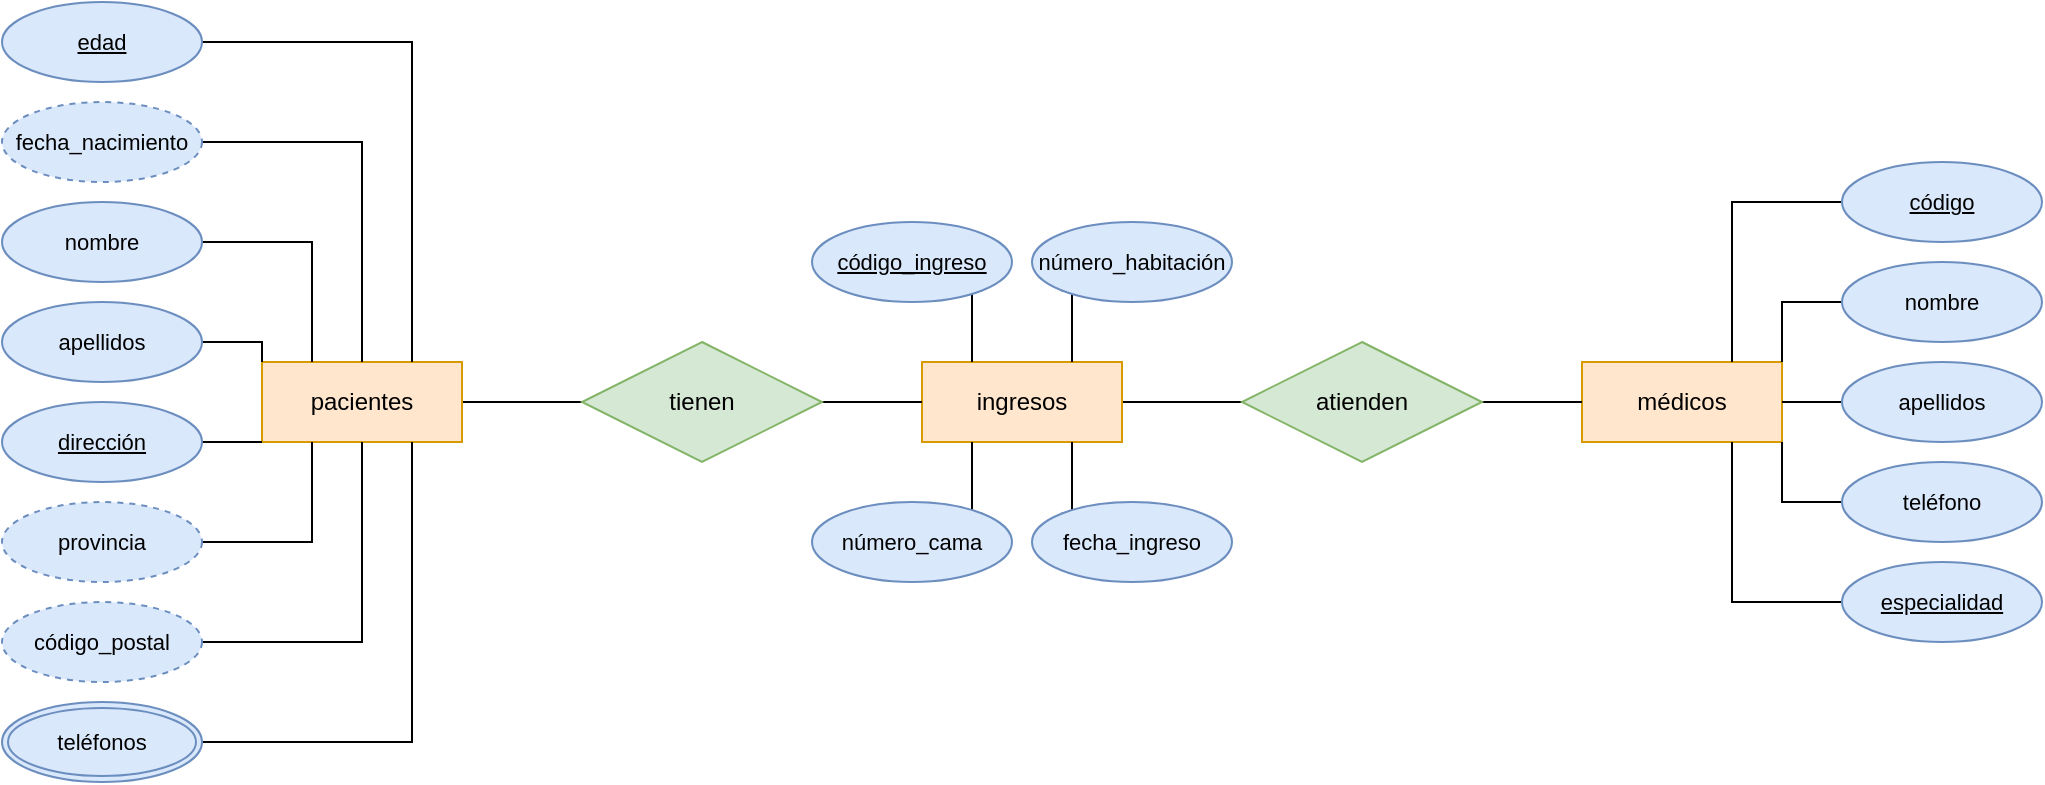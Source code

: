 <mxfile version="22.1.3" type="github">
  <diagram name="Página-1" id="IAEdC-_NnEa2JzYTUQMX">
    <mxGraphModel dx="2069" dy="831" grid="1" gridSize="10" guides="1" tooltips="1" connect="1" arrows="1" fold="1" page="1" pageScale="1" pageWidth="827" pageHeight="1169" math="0" shadow="0">
      <root>
        <mxCell id="0" />
        <mxCell id="1" parent="0" />
        <mxCell id="pMwjdMIliSxabNnvG3Ax-6" style="edgeStyle=orthogonalEdgeStyle;rounded=0;orthogonalLoop=1;jettySize=auto;html=1;exitX=1;exitY=0.5;exitDx=0;exitDy=0;entryX=0;entryY=0.5;entryDx=0;entryDy=0;endArrow=none;endFill=0;" edge="1" parent="1" source="pMwjdMIliSxabNnvG3Ax-1" target="pMwjdMIliSxabNnvG3Ax-4">
          <mxGeometry relative="1" as="geometry" />
        </mxCell>
        <mxCell id="pMwjdMIliSxabNnvG3Ax-1" value="pacientes" style="whiteSpace=wrap;html=1;align=center;fillColor=#ffe6cc;strokeColor=#d79b00;" vertex="1" parent="1">
          <mxGeometry x="110" y="300" width="100" height="40" as="geometry" />
        </mxCell>
        <mxCell id="pMwjdMIliSxabNnvG3Ax-8" style="edgeStyle=orthogonalEdgeStyle;shape=connector;rounded=0;orthogonalLoop=1;jettySize=auto;html=1;exitX=1;exitY=0.5;exitDx=0;exitDy=0;entryX=0;entryY=0.5;entryDx=0;entryDy=0;labelBackgroundColor=default;strokeColor=default;align=center;verticalAlign=middle;fontFamily=Helvetica;fontSize=11;fontColor=default;endArrow=none;endFill=0;" edge="1" parent="1" source="pMwjdMIliSxabNnvG3Ax-2" target="pMwjdMIliSxabNnvG3Ax-5">
          <mxGeometry relative="1" as="geometry" />
        </mxCell>
        <mxCell id="pMwjdMIliSxabNnvG3Ax-2" value="ingresos" style="whiteSpace=wrap;html=1;align=center;fillColor=#ffe6cc;strokeColor=#d79b00;" vertex="1" parent="1">
          <mxGeometry x="440" y="300" width="100" height="40" as="geometry" />
        </mxCell>
        <mxCell id="pMwjdMIliSxabNnvG3Ax-3" value="médicos" style="whiteSpace=wrap;html=1;align=center;fillColor=#ffe6cc;strokeColor=#d79b00;" vertex="1" parent="1">
          <mxGeometry x="770" y="300" width="100" height="40" as="geometry" />
        </mxCell>
        <mxCell id="pMwjdMIliSxabNnvG3Ax-7" style="edgeStyle=orthogonalEdgeStyle;shape=connector;rounded=0;orthogonalLoop=1;jettySize=auto;html=1;exitX=1;exitY=0.5;exitDx=0;exitDy=0;entryX=0;entryY=0.5;entryDx=0;entryDy=0;labelBackgroundColor=default;strokeColor=default;align=center;verticalAlign=middle;fontFamily=Helvetica;fontSize=11;fontColor=default;endArrow=none;endFill=0;" edge="1" parent="1" source="pMwjdMIliSxabNnvG3Ax-4" target="pMwjdMIliSxabNnvG3Ax-2">
          <mxGeometry relative="1" as="geometry" />
        </mxCell>
        <mxCell id="pMwjdMIliSxabNnvG3Ax-4" value="tienen" style="shape=rhombus;perimeter=rhombusPerimeter;whiteSpace=wrap;html=1;align=center;fillColor=#d5e8d4;strokeColor=#82b366;" vertex="1" parent="1">
          <mxGeometry x="270" y="290" width="120" height="60" as="geometry" />
        </mxCell>
        <mxCell id="pMwjdMIliSxabNnvG3Ax-9" style="edgeStyle=orthogonalEdgeStyle;shape=connector;rounded=0;orthogonalLoop=1;jettySize=auto;html=1;exitX=1;exitY=0.5;exitDx=0;exitDy=0;entryX=0;entryY=0.5;entryDx=0;entryDy=0;labelBackgroundColor=default;strokeColor=default;align=center;verticalAlign=middle;fontFamily=Helvetica;fontSize=11;fontColor=default;endArrow=none;endFill=0;" edge="1" parent="1" source="pMwjdMIliSxabNnvG3Ax-5" target="pMwjdMIliSxabNnvG3Ax-3">
          <mxGeometry relative="1" as="geometry" />
        </mxCell>
        <mxCell id="pMwjdMIliSxabNnvG3Ax-5" value="atienden" style="shape=rhombus;perimeter=rhombusPerimeter;whiteSpace=wrap;html=1;align=center;fillColor=#d5e8d4;strokeColor=#82b366;" vertex="1" parent="1">
          <mxGeometry x="600" y="290" width="120" height="60" as="geometry" />
        </mxCell>
        <mxCell id="pMwjdMIliSxabNnvG3Ax-20" style="edgeStyle=orthogonalEdgeStyle;shape=connector;rounded=0;orthogonalLoop=1;jettySize=auto;html=1;exitX=1;exitY=0.5;exitDx=0;exitDy=0;entryX=0;entryY=0;entryDx=0;entryDy=0;labelBackgroundColor=default;strokeColor=default;align=center;verticalAlign=middle;fontFamily=Helvetica;fontSize=11;fontColor=default;endArrow=none;endFill=0;" edge="1" parent="1" source="pMwjdMIliSxabNnvG3Ax-10" target="pMwjdMIliSxabNnvG3Ax-1">
          <mxGeometry relative="1" as="geometry" />
        </mxCell>
        <mxCell id="pMwjdMIliSxabNnvG3Ax-10" value="apellidos" style="ellipse;whiteSpace=wrap;html=1;align=center;fontFamily=Helvetica;fontSize=11;fillColor=#dae8fc;strokeColor=#6c8ebf;" vertex="1" parent="1">
          <mxGeometry x="-20" y="270" width="100" height="40" as="geometry" />
        </mxCell>
        <mxCell id="pMwjdMIliSxabNnvG3Ax-23" style="edgeStyle=orthogonalEdgeStyle;shape=connector;rounded=0;orthogonalLoop=1;jettySize=auto;html=1;exitX=1;exitY=0.5;exitDx=0;exitDy=0;entryX=0.25;entryY=0;entryDx=0;entryDy=0;labelBackgroundColor=default;strokeColor=default;align=center;verticalAlign=middle;fontFamily=Helvetica;fontSize=11;fontColor=default;endArrow=none;endFill=0;" edge="1" parent="1" source="pMwjdMIliSxabNnvG3Ax-11" target="pMwjdMIliSxabNnvG3Ax-1">
          <mxGeometry relative="1" as="geometry" />
        </mxCell>
        <mxCell id="pMwjdMIliSxabNnvG3Ax-11" value="nombre" style="ellipse;whiteSpace=wrap;html=1;align=center;fontFamily=Helvetica;fontSize=11;fillColor=#dae8fc;strokeColor=#6c8ebf;" vertex="1" parent="1">
          <mxGeometry x="-20" y="220" width="100" height="40" as="geometry" />
        </mxCell>
        <mxCell id="pMwjdMIliSxabNnvG3Ax-26" style="edgeStyle=orthogonalEdgeStyle;shape=connector;rounded=0;orthogonalLoop=1;jettySize=auto;html=1;exitX=1;exitY=0.5;exitDx=0;exitDy=0;entryX=0.25;entryY=1;entryDx=0;entryDy=0;labelBackgroundColor=default;strokeColor=default;align=center;verticalAlign=middle;fontFamily=Helvetica;fontSize=11;fontColor=default;endArrow=none;endFill=0;" edge="1" parent="1" source="pMwjdMIliSxabNnvG3Ax-12" target="pMwjdMIliSxabNnvG3Ax-1">
          <mxGeometry relative="1" as="geometry" />
        </mxCell>
        <mxCell id="pMwjdMIliSxabNnvG3Ax-12" value="provincia" style="ellipse;whiteSpace=wrap;html=1;align=center;fontFamily=Helvetica;fontSize=11;fillColor=#dae8fc;strokeColor=#6c8ebf;dashed=1;" vertex="1" parent="1">
          <mxGeometry x="-20" y="370" width="100" height="40" as="geometry" />
        </mxCell>
        <mxCell id="pMwjdMIliSxabNnvG3Ax-21" style="edgeStyle=orthogonalEdgeStyle;shape=connector;rounded=0;orthogonalLoop=1;jettySize=auto;html=1;exitX=1;exitY=0.5;exitDx=0;exitDy=0;entryX=0;entryY=1;entryDx=0;entryDy=0;labelBackgroundColor=default;strokeColor=default;align=center;verticalAlign=middle;fontFamily=Helvetica;fontSize=11;fontColor=default;endArrow=none;endFill=0;" edge="1" parent="1" source="pMwjdMIliSxabNnvG3Ax-13" target="pMwjdMIliSxabNnvG3Ax-1">
          <mxGeometry relative="1" as="geometry" />
        </mxCell>
        <mxCell id="pMwjdMIliSxabNnvG3Ax-13" value="dirección" style="ellipse;whiteSpace=wrap;html=1;align=center;fontFamily=Helvetica;fontSize=11;fillColor=#dae8fc;strokeColor=#6c8ebf;fontStyle=4" vertex="1" parent="1">
          <mxGeometry x="-20" y="320" width="100" height="40" as="geometry" />
        </mxCell>
        <mxCell id="pMwjdMIliSxabNnvG3Ax-27" style="edgeStyle=orthogonalEdgeStyle;shape=connector;rounded=0;orthogonalLoop=1;jettySize=auto;html=1;exitX=1;exitY=0.5;exitDx=0;exitDy=0;entryX=0.5;entryY=1;entryDx=0;entryDy=0;labelBackgroundColor=default;strokeColor=default;align=center;verticalAlign=middle;fontFamily=Helvetica;fontSize=11;fontColor=default;endArrow=none;endFill=0;" edge="1" parent="1" source="pMwjdMIliSxabNnvG3Ax-15" target="pMwjdMIliSxabNnvG3Ax-1">
          <mxGeometry relative="1" as="geometry" />
        </mxCell>
        <mxCell id="pMwjdMIliSxabNnvG3Ax-15" value="código_postal" style="ellipse;whiteSpace=wrap;html=1;align=center;fontFamily=Helvetica;fontSize=11;fillColor=#dae8fc;strokeColor=#6c8ebf;dashed=1;" vertex="1" parent="1">
          <mxGeometry x="-20" y="420" width="100" height="40" as="geometry" />
        </mxCell>
        <mxCell id="pMwjdMIliSxabNnvG3Ax-28" style="edgeStyle=orthogonalEdgeStyle;shape=connector;rounded=0;orthogonalLoop=1;jettySize=auto;html=1;exitX=1;exitY=0.5;exitDx=0;exitDy=0;entryX=0.75;entryY=1;entryDx=0;entryDy=0;labelBackgroundColor=default;strokeColor=default;align=center;verticalAlign=middle;fontFamily=Helvetica;fontSize=11;fontColor=default;endArrow=none;endFill=0;" edge="1" parent="1" source="pMwjdMIliSxabNnvG3Ax-17" target="pMwjdMIliSxabNnvG3Ax-1">
          <mxGeometry relative="1" as="geometry" />
        </mxCell>
        <mxCell id="pMwjdMIliSxabNnvG3Ax-17" value="teléfonos" style="ellipse;shape=doubleEllipse;margin=3;whiteSpace=wrap;html=1;align=center;fontFamily=Helvetica;fontSize=11;fillColor=#dae8fc;strokeColor=#6c8ebf;fontStyle=0" vertex="1" parent="1">
          <mxGeometry x="-20" y="470" width="100" height="40" as="geometry" />
        </mxCell>
        <mxCell id="pMwjdMIliSxabNnvG3Ax-24" style="edgeStyle=orthogonalEdgeStyle;shape=connector;rounded=0;orthogonalLoop=1;jettySize=auto;html=1;exitX=1;exitY=0.5;exitDx=0;exitDy=0;entryX=0.5;entryY=0;entryDx=0;entryDy=0;labelBackgroundColor=default;strokeColor=default;align=center;verticalAlign=middle;fontFamily=Helvetica;fontSize=11;fontColor=default;endArrow=none;endFill=0;" edge="1" parent="1" source="pMwjdMIliSxabNnvG3Ax-18" target="pMwjdMIliSxabNnvG3Ax-1">
          <mxGeometry relative="1" as="geometry" />
        </mxCell>
        <mxCell id="pMwjdMIliSxabNnvG3Ax-18" value="fecha_nacimiento" style="ellipse;whiteSpace=wrap;html=1;align=center;fontFamily=Helvetica;fontSize=11;fillColor=#dae8fc;strokeColor=#6c8ebf;dashed=1;" vertex="1" parent="1">
          <mxGeometry x="-20" y="170" width="100" height="40" as="geometry" />
        </mxCell>
        <mxCell id="pMwjdMIliSxabNnvG3Ax-25" style="edgeStyle=orthogonalEdgeStyle;shape=connector;rounded=0;orthogonalLoop=1;jettySize=auto;html=1;exitX=1;exitY=0.5;exitDx=0;exitDy=0;entryX=0.75;entryY=0;entryDx=0;entryDy=0;labelBackgroundColor=default;strokeColor=default;align=center;verticalAlign=middle;fontFamily=Helvetica;fontSize=11;fontColor=default;endArrow=none;endFill=0;" edge="1" parent="1" source="pMwjdMIliSxabNnvG3Ax-19" target="pMwjdMIliSxabNnvG3Ax-1">
          <mxGeometry relative="1" as="geometry" />
        </mxCell>
        <mxCell id="pMwjdMIliSxabNnvG3Ax-19" value="edad" style="ellipse;whiteSpace=wrap;html=1;align=center;fontFamily=Helvetica;fontSize=11;fillColor=#dae8fc;strokeColor=#6c8ebf;fontStyle=4" vertex="1" parent="1">
          <mxGeometry x="-20" y="120" width="100" height="40" as="geometry" />
        </mxCell>
        <mxCell id="pMwjdMIliSxabNnvG3Ax-36" style="edgeStyle=orthogonalEdgeStyle;shape=connector;rounded=0;orthogonalLoop=1;jettySize=auto;html=1;exitX=0;exitY=0.5;exitDx=0;exitDy=0;entryX=0.75;entryY=0;entryDx=0;entryDy=0;labelBackgroundColor=default;strokeColor=default;align=center;verticalAlign=middle;fontFamily=Helvetica;fontSize=11;fontColor=default;endArrow=none;endFill=0;" edge="1" parent="1" source="pMwjdMIliSxabNnvG3Ax-29" target="pMwjdMIliSxabNnvG3Ax-3">
          <mxGeometry relative="1" as="geometry" />
        </mxCell>
        <mxCell id="pMwjdMIliSxabNnvG3Ax-29" value="código" style="ellipse;whiteSpace=wrap;html=1;align=center;fontFamily=Helvetica;fontSize=11;fillColor=#dae8fc;strokeColor=#6c8ebf;fontStyle=4" vertex="1" parent="1">
          <mxGeometry x="900" y="200" width="100" height="40" as="geometry" />
        </mxCell>
        <mxCell id="pMwjdMIliSxabNnvG3Ax-35" style="edgeStyle=orthogonalEdgeStyle;shape=connector;rounded=0;orthogonalLoop=1;jettySize=auto;html=1;exitX=0;exitY=0.5;exitDx=0;exitDy=0;entryX=1;entryY=0;entryDx=0;entryDy=0;labelBackgroundColor=default;strokeColor=default;align=center;verticalAlign=middle;fontFamily=Helvetica;fontSize=11;fontColor=default;endArrow=none;endFill=0;" edge="1" parent="1" source="pMwjdMIliSxabNnvG3Ax-30" target="pMwjdMIliSxabNnvG3Ax-3">
          <mxGeometry relative="1" as="geometry" />
        </mxCell>
        <mxCell id="pMwjdMIliSxabNnvG3Ax-30" value="nombre" style="ellipse;whiteSpace=wrap;html=1;align=center;fontFamily=Helvetica;fontSize=11;fillColor=#dae8fc;strokeColor=#6c8ebf;" vertex="1" parent="1">
          <mxGeometry x="900" y="250" width="100" height="40" as="geometry" />
        </mxCell>
        <mxCell id="pMwjdMIliSxabNnvG3Ax-34" style="edgeStyle=orthogonalEdgeStyle;shape=connector;rounded=0;orthogonalLoop=1;jettySize=auto;html=1;exitX=0;exitY=0.5;exitDx=0;exitDy=0;entryX=1;entryY=0.5;entryDx=0;entryDy=0;labelBackgroundColor=default;strokeColor=default;align=center;verticalAlign=middle;fontFamily=Helvetica;fontSize=11;fontColor=default;endArrow=none;endFill=0;" edge="1" parent="1" source="pMwjdMIliSxabNnvG3Ax-31" target="pMwjdMIliSxabNnvG3Ax-3">
          <mxGeometry relative="1" as="geometry" />
        </mxCell>
        <mxCell id="pMwjdMIliSxabNnvG3Ax-31" value="apellidos" style="ellipse;whiteSpace=wrap;html=1;align=center;fontFamily=Helvetica;fontSize=11;fillColor=#dae8fc;strokeColor=#6c8ebf;" vertex="1" parent="1">
          <mxGeometry x="900" y="300" width="100" height="40" as="geometry" />
        </mxCell>
        <mxCell id="pMwjdMIliSxabNnvG3Ax-37" style="edgeStyle=orthogonalEdgeStyle;shape=connector;rounded=0;orthogonalLoop=1;jettySize=auto;html=1;exitX=0;exitY=0.5;exitDx=0;exitDy=0;entryX=1;entryY=1;entryDx=0;entryDy=0;labelBackgroundColor=default;strokeColor=default;align=center;verticalAlign=middle;fontFamily=Helvetica;fontSize=11;fontColor=default;endArrow=none;endFill=0;" edge="1" parent="1" source="pMwjdMIliSxabNnvG3Ax-32" target="pMwjdMIliSxabNnvG3Ax-3">
          <mxGeometry relative="1" as="geometry" />
        </mxCell>
        <mxCell id="pMwjdMIliSxabNnvG3Ax-32" value="teléfono" style="ellipse;whiteSpace=wrap;html=1;align=center;fontFamily=Helvetica;fontSize=11;fillColor=#dae8fc;strokeColor=#6c8ebf;" vertex="1" parent="1">
          <mxGeometry x="900" y="350" width="100" height="40" as="geometry" />
        </mxCell>
        <mxCell id="pMwjdMIliSxabNnvG3Ax-38" style="edgeStyle=orthogonalEdgeStyle;shape=connector;rounded=0;orthogonalLoop=1;jettySize=auto;html=1;exitX=0;exitY=0.5;exitDx=0;exitDy=0;entryX=0.75;entryY=1;entryDx=0;entryDy=0;labelBackgroundColor=default;strokeColor=default;align=center;verticalAlign=middle;fontFamily=Helvetica;fontSize=11;fontColor=default;endArrow=none;endFill=0;" edge="1" parent="1" source="pMwjdMIliSxabNnvG3Ax-33" target="pMwjdMIliSxabNnvG3Ax-3">
          <mxGeometry relative="1" as="geometry" />
        </mxCell>
        <mxCell id="pMwjdMIliSxabNnvG3Ax-33" value="especialidad" style="ellipse;whiteSpace=wrap;html=1;align=center;fontFamily=Helvetica;fontSize=11;fillColor=#dae8fc;strokeColor=#6c8ebf;fontStyle=4" vertex="1" parent="1">
          <mxGeometry x="900" y="400" width="100" height="40" as="geometry" />
        </mxCell>
        <mxCell id="pMwjdMIliSxabNnvG3Ax-50" style="edgeStyle=orthogonalEdgeStyle;shape=connector;rounded=0;orthogonalLoop=1;jettySize=auto;html=1;exitX=0;exitY=1;exitDx=0;exitDy=0;entryX=0.75;entryY=0;entryDx=0;entryDy=0;labelBackgroundColor=default;strokeColor=default;align=center;verticalAlign=middle;fontFamily=Helvetica;fontSize=11;fontColor=default;endArrow=none;endFill=0;" edge="1" parent="1" source="pMwjdMIliSxabNnvG3Ax-39" target="pMwjdMIliSxabNnvG3Ax-2">
          <mxGeometry relative="1" as="geometry" />
        </mxCell>
        <mxCell id="pMwjdMIliSxabNnvG3Ax-39" value="número_habitación" style="ellipse;whiteSpace=wrap;html=1;align=center;fontFamily=Helvetica;fontSize=11;fillColor=#dae8fc;strokeColor=#6c8ebf;" vertex="1" parent="1">
          <mxGeometry x="495" y="230" width="100" height="40" as="geometry" />
        </mxCell>
        <mxCell id="pMwjdMIliSxabNnvG3Ax-49" style="edgeStyle=orthogonalEdgeStyle;shape=connector;rounded=0;orthogonalLoop=1;jettySize=auto;html=1;exitX=1;exitY=1;exitDx=0;exitDy=0;entryX=0.25;entryY=0;entryDx=0;entryDy=0;labelBackgroundColor=default;strokeColor=default;align=center;verticalAlign=middle;fontFamily=Helvetica;fontSize=11;fontColor=default;endArrow=none;endFill=0;" edge="1" parent="1" source="pMwjdMIliSxabNnvG3Ax-40" target="pMwjdMIliSxabNnvG3Ax-2">
          <mxGeometry relative="1" as="geometry" />
        </mxCell>
        <mxCell id="pMwjdMIliSxabNnvG3Ax-40" value="código_ingreso" style="ellipse;whiteSpace=wrap;html=1;align=center;fontFamily=Helvetica;fontSize=11;fillColor=#dae8fc;strokeColor=#6c8ebf;fontStyle=4" vertex="1" parent="1">
          <mxGeometry x="385" y="230" width="100" height="40" as="geometry" />
        </mxCell>
        <mxCell id="pMwjdMIliSxabNnvG3Ax-48" style="edgeStyle=orthogonalEdgeStyle;shape=connector;rounded=0;orthogonalLoop=1;jettySize=auto;html=1;exitX=0;exitY=0;exitDx=0;exitDy=0;entryX=0.75;entryY=1;entryDx=0;entryDy=0;labelBackgroundColor=default;strokeColor=default;align=center;verticalAlign=middle;fontFamily=Helvetica;fontSize=11;fontColor=default;endArrow=none;endFill=0;" edge="1" parent="1" source="pMwjdMIliSxabNnvG3Ax-41" target="pMwjdMIliSxabNnvG3Ax-2">
          <mxGeometry relative="1" as="geometry" />
        </mxCell>
        <mxCell id="pMwjdMIliSxabNnvG3Ax-41" value="fecha_ingreso" style="ellipse;whiteSpace=wrap;html=1;align=center;fontFamily=Helvetica;fontSize=11;fillColor=#dae8fc;strokeColor=#6c8ebf;" vertex="1" parent="1">
          <mxGeometry x="495" y="370" width="100" height="40" as="geometry" />
        </mxCell>
        <mxCell id="pMwjdMIliSxabNnvG3Ax-47" style="edgeStyle=orthogonalEdgeStyle;shape=connector;rounded=0;orthogonalLoop=1;jettySize=auto;html=1;exitX=1;exitY=0;exitDx=0;exitDy=0;entryX=0.25;entryY=1;entryDx=0;entryDy=0;labelBackgroundColor=default;strokeColor=default;align=center;verticalAlign=middle;fontFamily=Helvetica;fontSize=11;fontColor=default;endArrow=none;endFill=0;" edge="1" parent="1" source="pMwjdMIliSxabNnvG3Ax-42" target="pMwjdMIliSxabNnvG3Ax-2">
          <mxGeometry relative="1" as="geometry" />
        </mxCell>
        <mxCell id="pMwjdMIliSxabNnvG3Ax-42" value="número_cama" style="ellipse;whiteSpace=wrap;html=1;align=center;fontFamily=Helvetica;fontSize=11;fillColor=#dae8fc;strokeColor=#6c8ebf;" vertex="1" parent="1">
          <mxGeometry x="385" y="370" width="100" height="40" as="geometry" />
        </mxCell>
      </root>
    </mxGraphModel>
  </diagram>
</mxfile>
